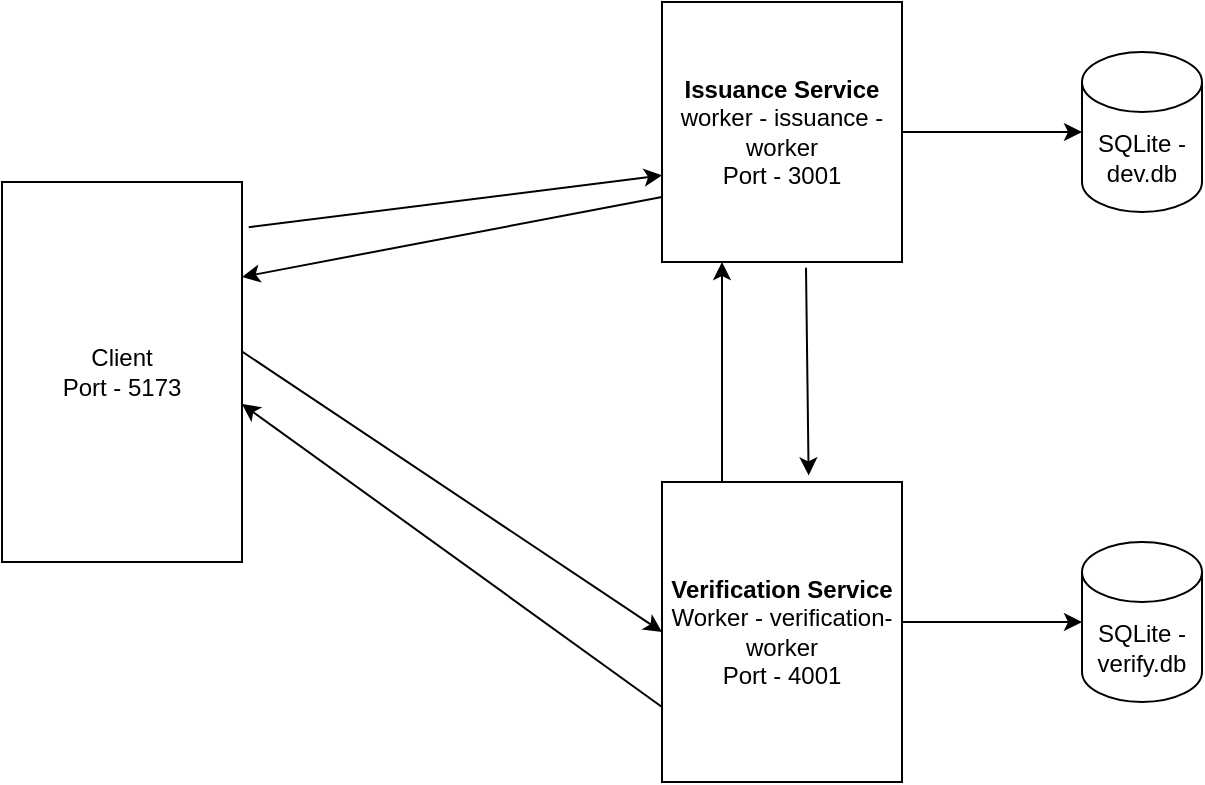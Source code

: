 <mxfile version="28.2.3">
  <diagram name="Page-1" id="87O4lZ53vRyojnaPafYO">
    <mxGraphModel dx="786" dy="417" grid="1" gridSize="10" guides="1" tooltips="1" connect="1" arrows="1" fold="1" page="1" pageScale="1" pageWidth="850" pageHeight="1100" math="0" shadow="0">
      <root>
        <mxCell id="0" />
        <mxCell id="1" parent="0" />
        <mxCell id="aZOHgID_w5jxBwIXhOc6-1" value="Client&lt;div&gt;Port - 5173&lt;/div&gt;" style="rounded=0;whiteSpace=wrap;html=1;" vertex="1" parent="1">
          <mxGeometry x="70" y="130" width="120" height="190" as="geometry" />
        </mxCell>
        <mxCell id="aZOHgID_w5jxBwIXhOc6-2" value="&lt;b&gt;Issuance Service&lt;/b&gt;&lt;div&gt;worker - issuance -worker&lt;/div&gt;&lt;div&gt;Port - 3001&lt;/div&gt;" style="rounded=0;whiteSpace=wrap;html=1;" vertex="1" parent="1">
          <mxGeometry x="400" y="40" width="120" height="130" as="geometry" />
        </mxCell>
        <mxCell id="aZOHgID_w5jxBwIXhOc6-3" value="&lt;b&gt;Verification Service&lt;/b&gt;&lt;div&gt;Worker - verification-worker&lt;/div&gt;&lt;div&gt;Port - 4001&lt;/div&gt;" style="rounded=0;whiteSpace=wrap;html=1;" vertex="1" parent="1">
          <mxGeometry x="400" y="280" width="120" height="150" as="geometry" />
        </mxCell>
        <mxCell id="aZOHgID_w5jxBwIXhOc6-6" value="" style="endArrow=classic;html=1;rounded=0;entryX=0;entryY=0.5;entryDx=0;entryDy=0;exitX=1.028;exitY=0.119;exitDx=0;exitDy=0;exitPerimeter=0;" edge="1" parent="1" source="aZOHgID_w5jxBwIXhOc6-1">
          <mxGeometry width="50" height="50" relative="1" as="geometry">
            <mxPoint x="190" y="210.0" as="sourcePoint" />
            <mxPoint x="400" y="126.66" as="targetPoint" />
          </mxGeometry>
        </mxCell>
        <mxCell id="aZOHgID_w5jxBwIXhOc6-9" value="" style="endArrow=classic;html=1;rounded=0;entryX=0;entryY=0.5;entryDx=0;entryDy=0;exitX=1;exitY=0.446;exitDx=0;exitDy=0;exitPerimeter=0;" edge="1" parent="1" source="aZOHgID_w5jxBwIXhOc6-1" target="aZOHgID_w5jxBwIXhOc6-3">
          <mxGeometry width="50" height="50" relative="1" as="geometry">
            <mxPoint x="220" y="200" as="sourcePoint" />
            <mxPoint x="270" y="150" as="targetPoint" />
          </mxGeometry>
        </mxCell>
        <mxCell id="aZOHgID_w5jxBwIXhOc6-17" value="" style="endArrow=classic;html=1;rounded=0;entryX=0.25;entryY=1;entryDx=0;entryDy=0;" edge="1" parent="1" target="aZOHgID_w5jxBwIXhOc6-2">
          <mxGeometry width="50" height="50" relative="1" as="geometry">
            <mxPoint x="430" y="280" as="sourcePoint" />
            <mxPoint x="480" y="230" as="targetPoint" />
          </mxGeometry>
        </mxCell>
        <mxCell id="aZOHgID_w5jxBwIXhOc6-20" value="" style="endArrow=classic;html=1;rounded=0;entryX=1;entryY=0.25;entryDx=0;entryDy=0;exitX=0;exitY=0.75;exitDx=0;exitDy=0;" edge="1" parent="1" source="aZOHgID_w5jxBwIXhOc6-2" target="aZOHgID_w5jxBwIXhOc6-1">
          <mxGeometry width="50" height="50" relative="1" as="geometry">
            <mxPoint x="380" y="250" as="sourcePoint" />
            <mxPoint x="430" y="200" as="targetPoint" />
          </mxGeometry>
        </mxCell>
        <mxCell id="aZOHgID_w5jxBwIXhOc6-24" value="" style="endArrow=classic;html=1;rounded=0;entryX=0.611;entryY=-0.022;entryDx=0;entryDy=0;entryPerimeter=0;exitX=0.6;exitY=1.022;exitDx=0;exitDy=0;exitPerimeter=0;" edge="1" parent="1" source="aZOHgID_w5jxBwIXhOc6-2" target="aZOHgID_w5jxBwIXhOc6-3">
          <mxGeometry width="50" height="50" relative="1" as="geometry">
            <mxPoint x="380" y="250" as="sourcePoint" />
            <mxPoint x="430" y="200" as="targetPoint" />
          </mxGeometry>
        </mxCell>
        <mxCell id="aZOHgID_w5jxBwIXhOc6-25" value="" style="endArrow=classic;html=1;rounded=0;exitX=0;exitY=0.75;exitDx=0;exitDy=0;" edge="1" parent="1" source="aZOHgID_w5jxBwIXhOc6-3">
          <mxGeometry width="50" height="50" relative="1" as="geometry">
            <mxPoint x="390" y="240" as="sourcePoint" />
            <mxPoint x="190" y="241" as="targetPoint" />
          </mxGeometry>
        </mxCell>
        <mxCell id="aZOHgID_w5jxBwIXhOc6-34" value="SQLite - dev.db" style="shape=cylinder3;whiteSpace=wrap;html=1;boundedLbl=1;backgroundOutline=1;size=15;" vertex="1" parent="1">
          <mxGeometry x="610" y="65" width="60" height="80" as="geometry" />
        </mxCell>
        <mxCell id="aZOHgID_w5jxBwIXhOc6-35" value="SQLite - verify.db" style="shape=cylinder3;whiteSpace=wrap;html=1;boundedLbl=1;backgroundOutline=1;size=15;" vertex="1" parent="1">
          <mxGeometry x="610" y="310" width="60" height="80" as="geometry" />
        </mxCell>
        <mxCell id="aZOHgID_w5jxBwIXhOc6-36" value="" style="endArrow=classic;html=1;rounded=0;entryX=0;entryY=0.5;entryDx=0;entryDy=0;entryPerimeter=0;exitX=1;exitY=0.5;exitDx=0;exitDy=0;" edge="1" parent="1" source="aZOHgID_w5jxBwIXhOc6-2" target="aZOHgID_w5jxBwIXhOc6-34">
          <mxGeometry width="50" height="50" relative="1" as="geometry">
            <mxPoint x="520" y="108" as="sourcePoint" />
            <mxPoint x="570" y="58" as="targetPoint" />
          </mxGeometry>
        </mxCell>
        <mxCell id="aZOHgID_w5jxBwIXhOc6-38" value="" style="endArrow=classic;html=1;rounded=0;entryX=0;entryY=0.5;entryDx=0;entryDy=0;entryPerimeter=0;" edge="1" parent="1" target="aZOHgID_w5jxBwIXhOc6-35">
          <mxGeometry width="50" height="50" relative="1" as="geometry">
            <mxPoint x="520" y="350" as="sourcePoint" />
            <mxPoint x="570" y="300" as="targetPoint" />
          </mxGeometry>
        </mxCell>
      </root>
    </mxGraphModel>
  </diagram>
</mxfile>
